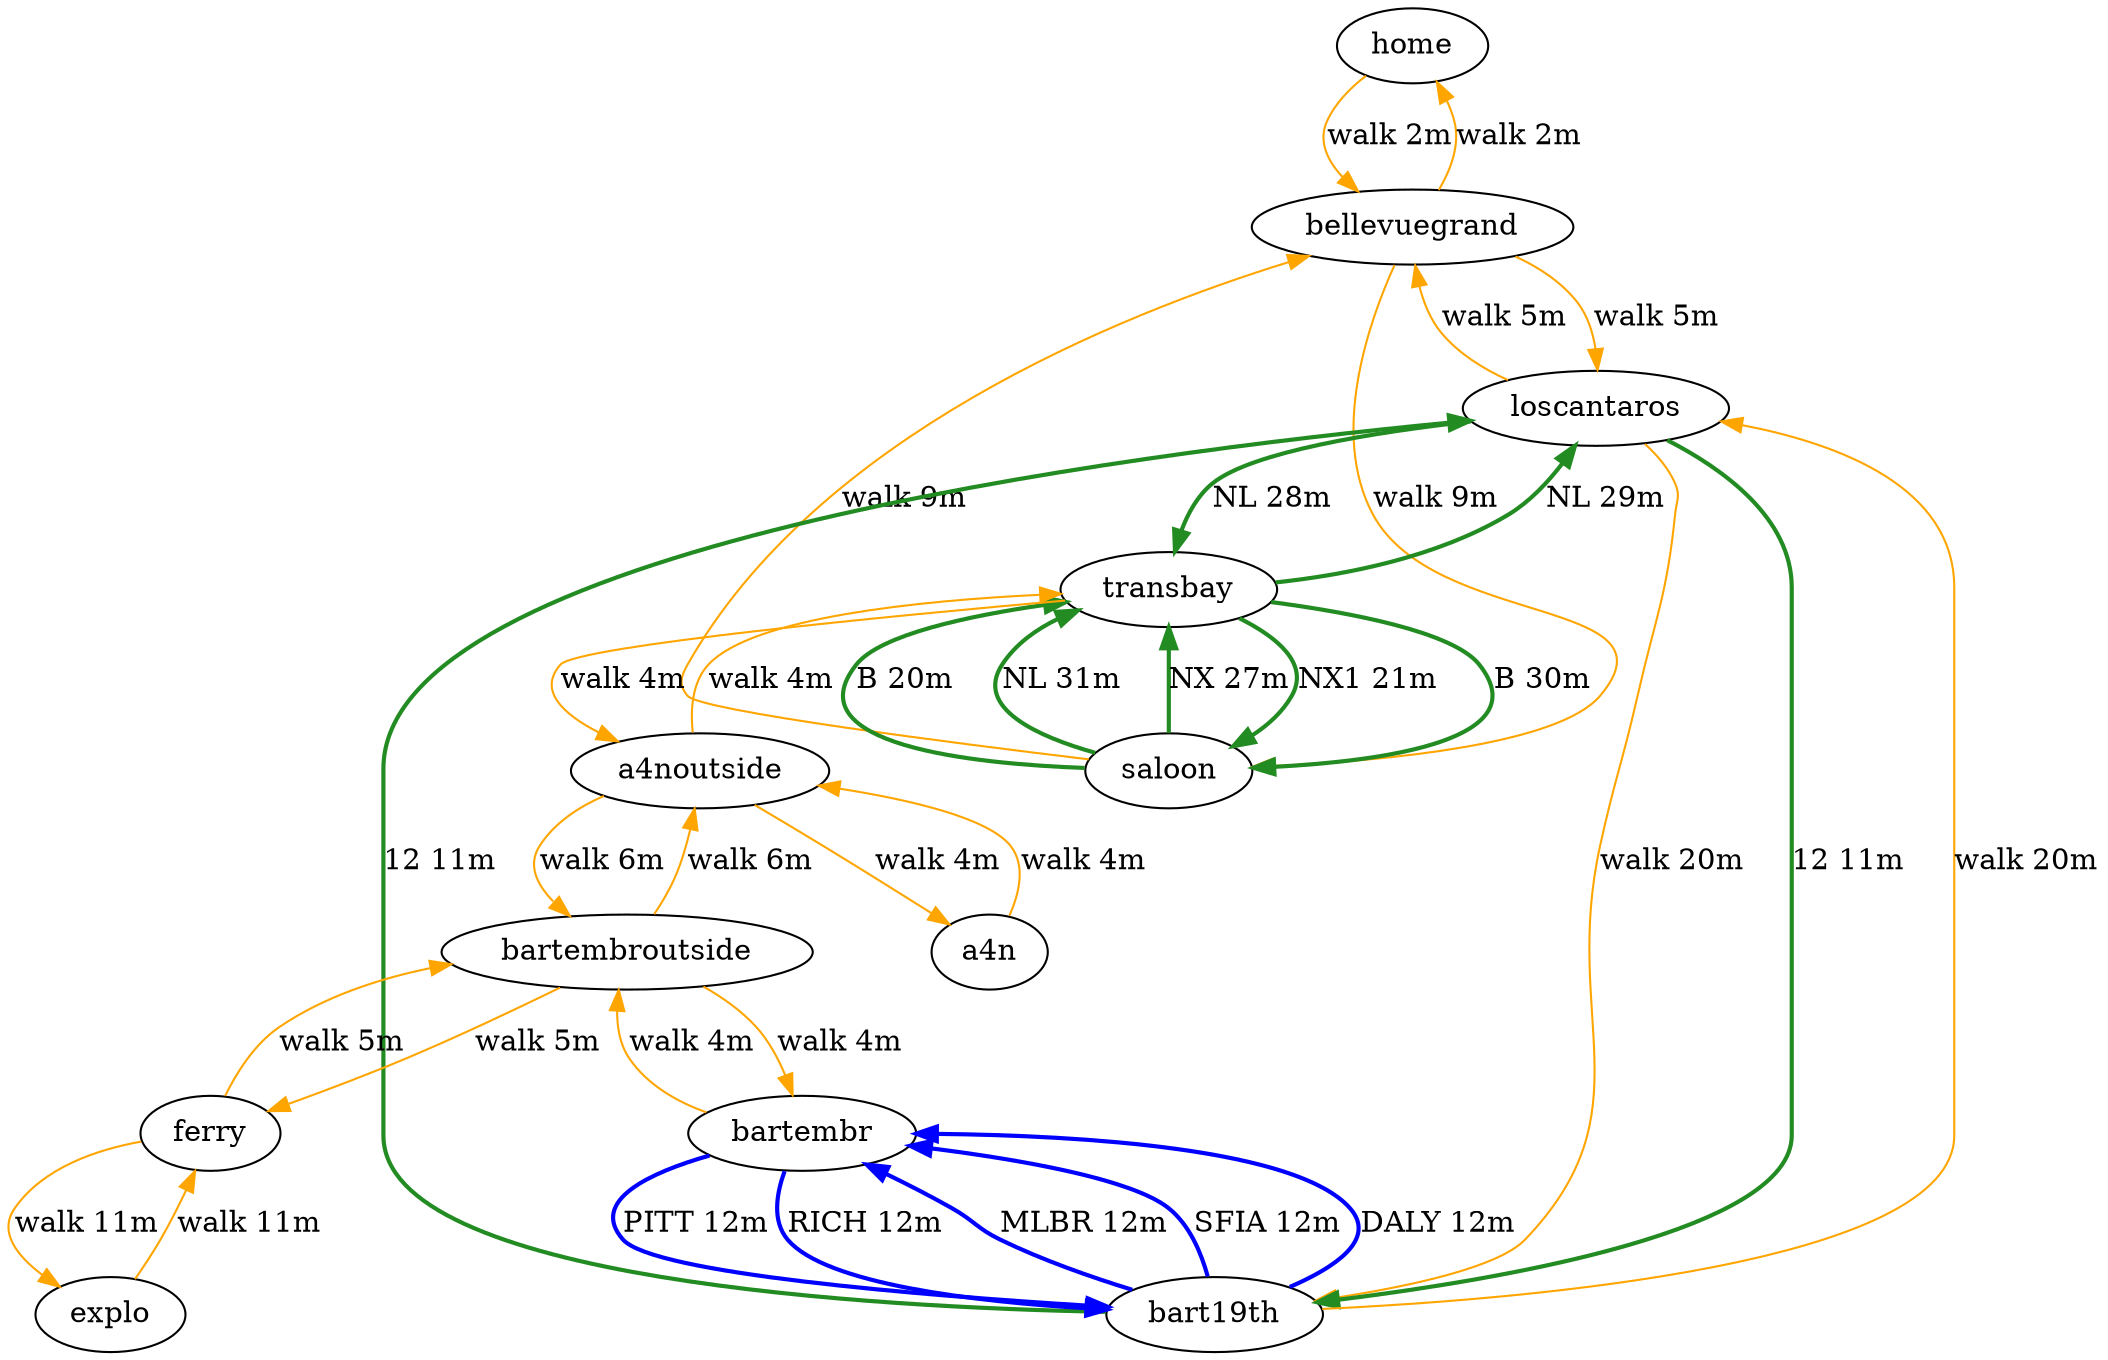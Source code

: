 digraph {
    edge [len=3];
    home -> bellevuegrand[label="walk 2m", color=orange];
    bellevuegrand -> home[label="walk 2m", color=orange];
    bellevuegrand -> saloon[label="walk 9m", color=orange];
    saloon -> bellevuegrand[label="walk 9m", color=orange];
    bellevuegrand -> loscantaros[label="walk 5m", color=orange];
    loscantaros -> bellevuegrand[label="walk 5m", color=orange];
    loscantaros -> bart19th[label="walk 20m", color=orange];
    bart19th -> loscantaros[label="walk 20m", color=orange];
    ferry -> explo[label="walk 11m", color=orange];
    explo -> ferry[label="walk 11m", color=orange];
    ferry -> bartembroutside[label="walk 5m", color=orange];
    bartembroutside -> ferry[label="walk 5m", color=orange];
    bartembroutside -> a4noutside[label="walk 6m", color=orange];
    a4noutside -> bartembroutside[label="walk 6m", color=orange];
    a4noutside -> transbay[label="walk 4m", color=orange];
    transbay -> a4noutside[label="walk 4m", color=orange];
    bartembr -> bartembroutside[label="walk 4m", color=orange];
    bartembroutside -> bartembr[label="walk 4m", color=orange];
    a4noutside -> a4n[label="walk 4m", color=orange];
    a4n -> a4noutside[label="walk 4m", color=orange];
    loscantaros -> bart19th[label="12 11m", color=forestgreen, style=bold];
    bart19th -> loscantaros[label="12 11m", color=forestgreen, style=bold];
    bart19th -> bartembr[label="MLBR 12m", color=blue, style=bold];
    bart19th -> bartembr[label="SFIA 12m", color=blue, style=bold];
    bart19th -> bartembr[label="DALY 12m", color=blue, style=bold];
    bartembr -> bart19th[label="RICH 12m", color=blue, style=bold];
    bartembr -> bart19th[label="PITT 12m", color=blue, style=bold];
    saloon -> transbay[label="B 20m", color=forestgreen, style=bold];
    saloon -> transbay[label="NL 31m", color=forestgreen, style=bold];
    saloon -> transbay[label="NX 27m", color=forestgreen, style=bold];
    loscantaros -> transbay[label="NL 28m", color=forestgreen, style=bold];
    transbay -> saloon[label="B 30m", color=forestgreen, style=bold];
    transbay -> loscantaros[label="NL 29m", color=forestgreen, style=bold];
    transbay -> saloon[label="NX1 21m", color=forestgreen, style=bold];
}
